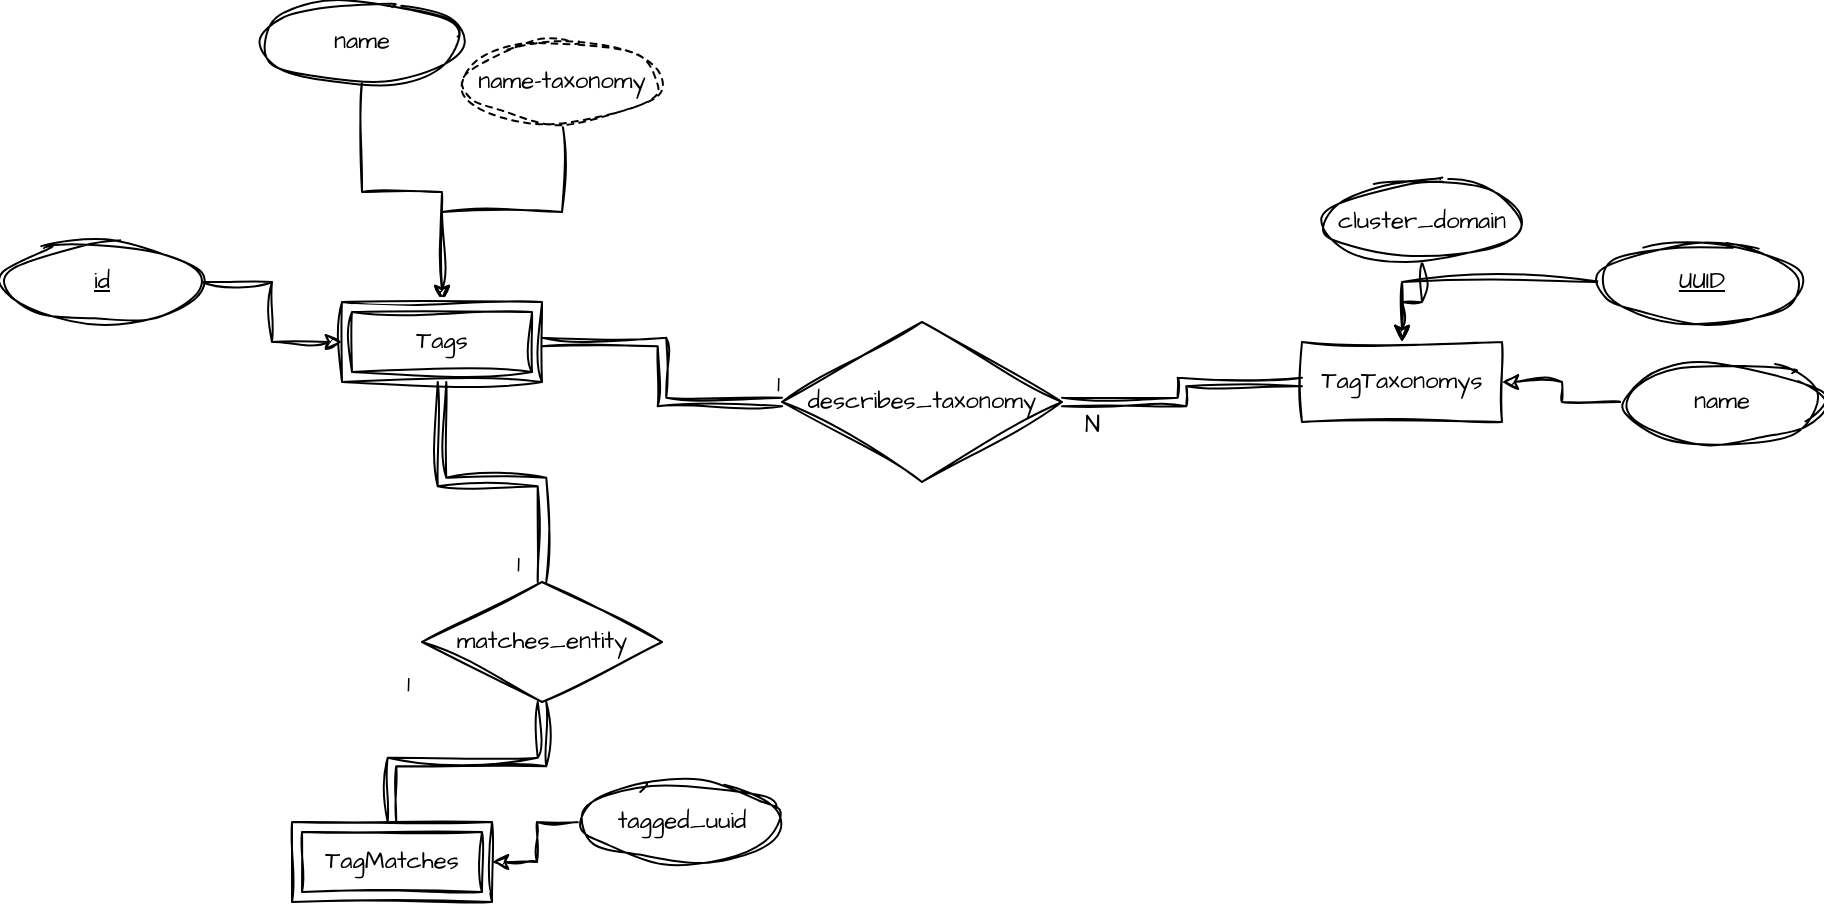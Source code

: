 <mxfile version="24.7.17">
  <diagram name="Page-1" id="U_HfM6RpIv-ZD1ZN6TZf">
    <mxGraphModel dx="2509" dy="696" grid="1" gridSize="10" guides="1" tooltips="1" connect="1" arrows="1" fold="1" page="1" pageScale="1" pageWidth="850" pageHeight="1100" math="0" shadow="0">
      <root>
        <mxCell id="0" />
        <mxCell id="1" parent="0" />
        <mxCell id="8jERal57SeOh-5lwoLAa-7" value="TagTaxonomys" style="whiteSpace=wrap;html=1;align=center;sketch=1;hachureGap=4;jiggle=2;curveFitting=1;fontFamily=Architects Daughter;fontSource=https%3A%2F%2Ffonts.googleapis.com%2Fcss%3Ffamily%3DArchitects%2BDaughter;" vertex="1" parent="1">
          <mxGeometry x="120" y="560" width="100" height="40" as="geometry" />
        </mxCell>
        <mxCell id="8jERal57SeOh-5lwoLAa-10" style="edgeStyle=orthogonalEdgeStyle;rounded=0;sketch=1;hachureGap=4;jiggle=2;curveFitting=1;orthogonalLoop=1;jettySize=auto;html=1;fontFamily=Architects Daughter;fontSource=https%3A%2F%2Ffonts.googleapis.com%2Fcss%3Ffamily%3DArchitects%2BDaughter;" edge="1" parent="1" source="8jERal57SeOh-5lwoLAa-9" target="8jERal57SeOh-5lwoLAa-7">
          <mxGeometry relative="1" as="geometry" />
        </mxCell>
        <mxCell id="8jERal57SeOh-5lwoLAa-9" value="UUID" style="ellipse;whiteSpace=wrap;html=1;align=center;fontStyle=4;sketch=1;hachureGap=4;jiggle=2;curveFitting=1;fontFamily=Architects Daughter;fontSource=https%3A%2F%2Ffonts.googleapis.com%2Fcss%3Ffamily%3DArchitects%2BDaughter;" vertex="1" parent="1">
          <mxGeometry x="270" y="510" width="100" height="40" as="geometry" />
        </mxCell>
        <mxCell id="8jERal57SeOh-5lwoLAa-12" style="edgeStyle=orthogonalEdgeStyle;rounded=0;sketch=1;hachureGap=4;jiggle=2;curveFitting=1;orthogonalLoop=1;jettySize=auto;html=1;fontFamily=Architects Daughter;fontSource=https%3A%2F%2Ffonts.googleapis.com%2Fcss%3Ffamily%3DArchitects%2BDaughter;" edge="1" parent="1" source="8jERal57SeOh-5lwoLAa-11" target="8jERal57SeOh-5lwoLAa-7">
          <mxGeometry relative="1" as="geometry" />
        </mxCell>
        <mxCell id="8jERal57SeOh-5lwoLAa-11" value="name" style="ellipse;whiteSpace=wrap;html=1;align=center;sketch=1;hachureGap=4;jiggle=2;curveFitting=1;fontFamily=Architects Daughter;fontSource=https%3A%2F%2Ffonts.googleapis.com%2Fcss%3Ffamily%3DArchitects%2BDaughter;" vertex="1" parent="1">
          <mxGeometry x="280" y="570" width="100" height="40" as="geometry" />
        </mxCell>
        <mxCell id="8jERal57SeOh-5lwoLAa-14" style="edgeStyle=orthogonalEdgeStyle;rounded=0;sketch=1;hachureGap=4;jiggle=2;curveFitting=1;orthogonalLoop=1;jettySize=auto;html=1;fontFamily=Architects Daughter;fontSource=https%3A%2F%2Ffonts.googleapis.com%2Fcss%3Ffamily%3DArchitects%2BDaughter;" edge="1" parent="1" source="8jERal57SeOh-5lwoLAa-13" target="8jERal57SeOh-5lwoLAa-7">
          <mxGeometry relative="1" as="geometry" />
        </mxCell>
        <mxCell id="8jERal57SeOh-5lwoLAa-13" value="cluster_domain" style="ellipse;whiteSpace=wrap;html=1;align=center;sketch=1;hachureGap=4;jiggle=2;curveFitting=1;fontFamily=Architects Daughter;fontSource=https%3A%2F%2Ffonts.googleapis.com%2Fcss%3Ffamily%3DArchitects%2BDaughter;" vertex="1" parent="1">
          <mxGeometry x="130" y="480" width="100" height="40" as="geometry" />
        </mxCell>
        <mxCell id="8jERal57SeOh-5lwoLAa-16" style="edgeStyle=orthogonalEdgeStyle;rounded=0;sketch=1;hachureGap=4;jiggle=2;curveFitting=1;orthogonalLoop=1;jettySize=auto;html=1;fontFamily=Architects Daughter;fontSource=https%3A%2F%2Ffonts.googleapis.com%2Fcss%3Ffamily%3DArchitects%2BDaughter;" edge="1" parent="1" source="8jERal57SeOh-5lwoLAa-15" target="8jERal57SeOh-5lwoLAa-32">
          <mxGeometry relative="1" as="geometry">
            <mxPoint x="-294.952" y="860" as="targetPoint" />
          </mxGeometry>
        </mxCell>
        <mxCell id="8jERal57SeOh-5lwoLAa-15" value="tagged_uuid" style="ellipse;whiteSpace=wrap;html=1;align=center;sketch=1;hachureGap=4;jiggle=2;curveFitting=1;fontFamily=Architects Daughter;fontSource=https%3A%2F%2Ffonts.googleapis.com%2Fcss%3Ffamily%3DArchitects%2BDaughter;" vertex="1" parent="1">
          <mxGeometry x="-240" y="780" width="100" height="40" as="geometry" />
        </mxCell>
        <mxCell id="8jERal57SeOh-5lwoLAa-20" style="edgeStyle=orthogonalEdgeStyle;rounded=0;sketch=1;hachureGap=4;jiggle=2;curveFitting=1;orthogonalLoop=1;jettySize=auto;html=1;fontFamily=Architects Daughter;fontSource=https%3A%2F%2Ffonts.googleapis.com%2Fcss%3Ffamily%3DArchitects%2BDaughter;" edge="1" parent="1" source="8jERal57SeOh-5lwoLAa-19" target="8jERal57SeOh-5lwoLAa-30">
          <mxGeometry relative="1" as="geometry">
            <mxPoint x="-149.952" y="520" as="targetPoint" />
          </mxGeometry>
        </mxCell>
        <mxCell id="8jERal57SeOh-5lwoLAa-19" value="name" style="ellipse;whiteSpace=wrap;html=1;align=center;sketch=1;hachureGap=4;jiggle=2;curveFitting=1;fontFamily=Architects Daughter;fontSource=https%3A%2F%2Ffonts.googleapis.com%2Fcss%3Ffamily%3DArchitects%2BDaughter;" vertex="1" parent="1">
          <mxGeometry x="-400" y="390" width="100" height="40" as="geometry" />
        </mxCell>
        <mxCell id="8jERal57SeOh-5lwoLAa-24" style="edgeStyle=orthogonalEdgeStyle;rounded=0;sketch=1;hachureGap=4;jiggle=2;curveFitting=1;orthogonalLoop=1;jettySize=auto;html=1;fontFamily=Architects Daughter;fontSource=https%3A%2F%2Ffonts.googleapis.com%2Fcss%3Ffamily%3DArchitects%2BDaughter;" edge="1" parent="1" source="8jERal57SeOh-5lwoLAa-23" target="8jERal57SeOh-5lwoLAa-30">
          <mxGeometry relative="1" as="geometry">
            <mxPoint x="-200" y="540.048" as="targetPoint" />
          </mxGeometry>
        </mxCell>
        <mxCell id="8jERal57SeOh-5lwoLAa-23" value="id" style="ellipse;whiteSpace=wrap;html=1;align=center;fontStyle=4;sketch=1;hachureGap=4;jiggle=2;curveFitting=1;fontFamily=Architects Daughter;fontSource=https%3A%2F%2Ffonts.googleapis.com%2Fcss%3Ffamily%3DArchitects%2BDaughter;" vertex="1" parent="1">
          <mxGeometry x="-530" y="510" width="100" height="40" as="geometry" />
        </mxCell>
        <mxCell id="8jERal57SeOh-5lwoLAa-28" style="edgeStyle=orthogonalEdgeStyle;rounded=0;sketch=1;hachureGap=4;jiggle=2;curveFitting=1;orthogonalLoop=1;jettySize=auto;html=1;fontFamily=Architects Daughter;fontSource=https%3A%2F%2Ffonts.googleapis.com%2Fcss%3Ffamily%3DArchitects%2BDaughter;" edge="1" parent="1" source="8jERal57SeOh-5lwoLAa-27" target="8jERal57SeOh-5lwoLAa-30">
          <mxGeometry relative="1" as="geometry">
            <mxPoint x="-149.952" y="520" as="targetPoint" />
          </mxGeometry>
        </mxCell>
        <mxCell id="8jERal57SeOh-5lwoLAa-27" value="name-taxonomy" style="ellipse;whiteSpace=wrap;html=1;align=center;dashed=1;sketch=1;hachureGap=4;jiggle=2;curveFitting=1;fontFamily=Architects Daughter;fontSource=https%3A%2F%2Ffonts.googleapis.com%2Fcss%3Ffamily%3DArchitects%2BDaughter;" vertex="1" parent="1">
          <mxGeometry x="-300" y="410" width="100" height="40" as="geometry" />
        </mxCell>
        <mxCell id="8jERal57SeOh-5lwoLAa-30" value="Tags" style="shape=ext;margin=3;double=1;whiteSpace=wrap;html=1;align=center;sketch=1;hachureGap=4;jiggle=2;curveFitting=1;fontFamily=Architects Daughter;fontSource=https%3A%2F%2Ffonts.googleapis.com%2Fcss%3Ffamily%3DArchitects%2BDaughter;" vertex="1" parent="1">
          <mxGeometry x="-360" y="540" width="100" height="40" as="geometry" />
        </mxCell>
        <mxCell id="8jERal57SeOh-5lwoLAa-32" value="TagMatches" style="shape=ext;margin=3;double=1;whiteSpace=wrap;html=1;align=center;sketch=1;hachureGap=4;jiggle=2;curveFitting=1;fontFamily=Architects Daughter;fontSource=https%3A%2F%2Ffonts.googleapis.com%2Fcss%3Ffamily%3DArchitects%2BDaughter;" vertex="1" parent="1">
          <mxGeometry x="-385" y="800" width="100" height="40" as="geometry" />
        </mxCell>
        <mxCell id="8jERal57SeOh-5lwoLAa-35" value="matches_entity" style="shape=rhombus;perimeter=rhombusPerimeter;whiteSpace=wrap;html=1;align=center;sketch=1;hachureGap=4;jiggle=2;curveFitting=1;fontFamily=Architects Daughter;fontSource=https%3A%2F%2Ffonts.googleapis.com%2Fcss%3Ffamily%3DArchitects%2BDaughter;" vertex="1" parent="1">
          <mxGeometry x="-320" y="680" width="120" height="60" as="geometry" />
        </mxCell>
        <mxCell id="8jERal57SeOh-5lwoLAa-44" value="" style="shape=link;html=1;rounded=0;sketch=1;hachureGap=4;jiggle=2;curveFitting=1;fontFamily=Architects Daughter;fontSource=https%3A%2F%2Ffonts.googleapis.com%2Fcss%3Ffamily%3DArchitects%2BDaughter;edgeStyle=orthogonalEdgeStyle;width=4.286;entryX=0.5;entryY=0;entryDx=0;entryDy=0;" edge="1" parent="1" source="8jERal57SeOh-5lwoLAa-30" target="8jERal57SeOh-5lwoLAa-35">
          <mxGeometry relative="1" as="geometry">
            <mxPoint x="-260" y="670" as="sourcePoint" />
            <mxPoint x="-330" y="590" as="targetPoint" />
          </mxGeometry>
        </mxCell>
        <mxCell id="8jERal57SeOh-5lwoLAa-45" value="1" style="resizable=0;html=1;whiteSpace=wrap;align=right;verticalAlign=bottom;sketch=1;hachureGap=4;jiggle=2;curveFitting=1;fontFamily=Architects Daughter;fontSource=https%3A%2F%2Ffonts.googleapis.com%2Fcss%3Ffamily%3DArchitects%2BDaughter;" connectable="0" vertex="1" parent="8jERal57SeOh-5lwoLAa-44">
          <mxGeometry x="1" relative="1" as="geometry">
            <mxPoint x="-10" as="offset" />
          </mxGeometry>
        </mxCell>
        <mxCell id="8jERal57SeOh-5lwoLAa-46" value="" style="shape=link;html=1;rounded=0;sketch=1;hachureGap=4;jiggle=2;curveFitting=1;fontFamily=Architects Daughter;fontSource=https%3A%2F%2Ffonts.googleapis.com%2Fcss%3Ffamily%3DArchitects%2BDaughter;edgeStyle=orthogonalEdgeStyle;width=4.286;" edge="1" parent="1" source="8jERal57SeOh-5lwoLAa-35" target="8jERal57SeOh-5lwoLAa-32">
          <mxGeometry relative="1" as="geometry">
            <mxPoint x="-275" y="790" as="sourcePoint" />
            <mxPoint x="-345" y="710" as="targetPoint" />
          </mxGeometry>
        </mxCell>
        <mxCell id="8jERal57SeOh-5lwoLAa-47" value="1" style="resizable=0;html=1;whiteSpace=wrap;align=right;verticalAlign=bottom;sketch=1;hachureGap=4;jiggle=2;curveFitting=1;fontFamily=Architects Daughter;fontSource=https%3A%2F%2Ffonts.googleapis.com%2Fcss%3Ffamily%3DArchitects%2BDaughter;" connectable="0" vertex="1" parent="8jERal57SeOh-5lwoLAa-46">
          <mxGeometry x="1" relative="1" as="geometry">
            <mxPoint x="10" y="-60" as="offset" />
          </mxGeometry>
        </mxCell>
        <mxCell id="8jERal57SeOh-5lwoLAa-49" value="describes_taxonomy" style="shape=rhombus;perimeter=rhombusPerimeter;whiteSpace=wrap;html=1;align=center;sketch=1;hachureGap=4;jiggle=2;curveFitting=1;fontFamily=Architects Daughter;fontSource=https%3A%2F%2Ffonts.googleapis.com%2Fcss%3Ffamily%3DArchitects%2BDaughter;" vertex="1" parent="1">
          <mxGeometry x="-140" y="550" width="140" height="80" as="geometry" />
        </mxCell>
        <mxCell id="8jERal57SeOh-5lwoLAa-50" value="" style="shape=link;html=1;rounded=0;sketch=1;hachureGap=4;jiggle=2;curveFitting=1;fontFamily=Architects Daughter;fontSource=https%3A%2F%2Ffonts.googleapis.com%2Fcss%3Ffamily%3DArchitects%2BDaughter;edgeStyle=orthogonalEdgeStyle;width=4.286;" edge="1" parent="1" source="8jERal57SeOh-5lwoLAa-49" target="8jERal57SeOh-5lwoLAa-30">
          <mxGeometry relative="1" as="geometry">
            <mxPoint x="-80" y="670" as="sourcePoint" />
            <mxPoint x="-210" y="570" as="targetPoint" />
          </mxGeometry>
        </mxCell>
        <mxCell id="8jERal57SeOh-5lwoLAa-51" value="1" style="resizable=0;html=1;whiteSpace=wrap;align=right;verticalAlign=bottom;sketch=1;hachureGap=4;jiggle=2;curveFitting=1;fontFamily=Architects Daughter;fontSource=https%3A%2F%2Ffonts.googleapis.com%2Fcss%3Ffamily%3DArchitects%2BDaughter;" connectable="0" vertex="1" parent="8jERal57SeOh-5lwoLAa-50">
          <mxGeometry x="1" relative="1" as="geometry">
            <mxPoint x="120" y="30" as="offset" />
          </mxGeometry>
        </mxCell>
        <mxCell id="8jERal57SeOh-5lwoLAa-52" value="" style="shape=link;html=1;rounded=0;sketch=1;hachureGap=4;jiggle=2;curveFitting=1;fontFamily=Architects Daughter;fontSource=https%3A%2F%2Ffonts.googleapis.com%2Fcss%3Ffamily%3DArchitects%2BDaughter;edgeStyle=orthogonalEdgeStyle;width=4.286;" edge="1" parent="1" source="8jERal57SeOh-5lwoLAa-7" target="8jERal57SeOh-5lwoLAa-49">
          <mxGeometry relative="1" as="geometry">
            <mxPoint x="110" y="700" as="sourcePoint" />
            <mxPoint x="40" y="620" as="targetPoint" />
          </mxGeometry>
        </mxCell>
        <mxCell id="8jERal57SeOh-5lwoLAa-53" value="N" style="resizable=0;html=1;whiteSpace=wrap;align=right;verticalAlign=bottom;sketch=1;hachureGap=4;jiggle=2;curveFitting=1;fontFamily=Architects Daughter;fontSource=https%3A%2F%2Ffonts.googleapis.com%2Fcss%3Ffamily%3DArchitects%2BDaughter;" connectable="0" vertex="1" parent="8jERal57SeOh-5lwoLAa-52">
          <mxGeometry x="1" relative="1" as="geometry">
            <mxPoint x="20" y="20" as="offset" />
          </mxGeometry>
        </mxCell>
      </root>
    </mxGraphModel>
  </diagram>
</mxfile>
